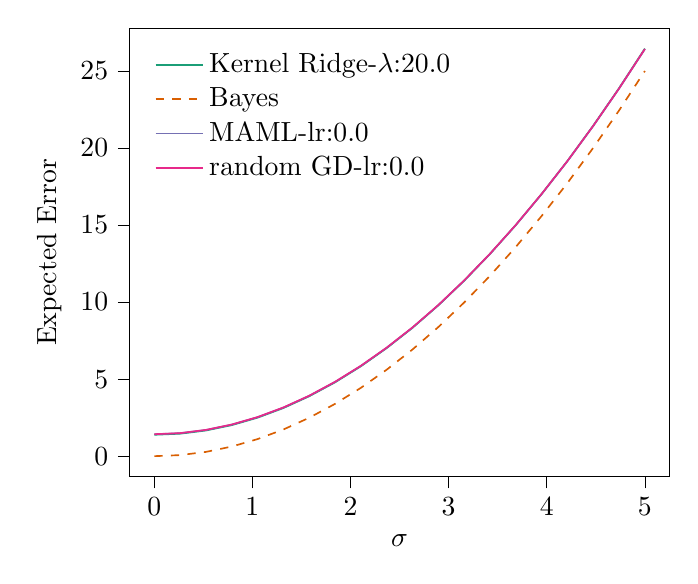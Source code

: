 % This file was created with tikzplotlib v0.10.1.
\begin{tikzpicture}

\definecolor{chocolate217952}{RGB}{217,95,2}
\definecolor{darkcyan27158119}{RGB}{27,158,119}
\definecolor{darkgray176}{RGB}{176,176,176}
\definecolor{deeppink23141138}{RGB}{231,41,138}
\definecolor{lightslategray117112179}{RGB}{117,112,179}

\begin{axis}[
legend cell align={left},
legend style={
  fill opacity=0.8,
  draw opacity=1,
  text opacity=1,
  at={(0.03,0.97)},
  anchor=north west,
  draw=none
},
tick align=outside,
tick pos=left,
x grid style={darkgray176},
xlabel={\(\displaystyle \sigma\)},
xmin=-0.25, xmax=5.25,
xtick style={color=black},
y grid style={darkgray176},
ylabel={Expected Error},
ymin=-1.322, ymax=27.763,
ytick style={color=black}
]
\addplot [semithick, darkcyan27158119]
table {%
0 1.387
0.263 1.457
0.526 1.665
0.789 2.012
1.053 2.498
1.316 3.123
1.579 3.886
1.842 4.788
2.105 5.829
2.368 7.009
2.632 8.328
2.895 9.785
3.158 11.381
3.421 13.116
3.684 14.99
3.947 17.003
4.211 19.154
4.474 21.444
4.737 23.873
5 26.441
};
\addlegendentry{Kernel Ridge-$\lambda$:20.0}
\addplot [semithick, chocolate217952, dashed]
table {%
0 0
0.263 0.069
0.526 0.277
0.789 0.623
1.053 1.108
1.316 1.731
1.579 2.492
1.842 3.392
2.105 4.43
2.368 5.607
2.632 6.922
2.895 8.376
3.158 9.968
3.421 11.698
3.684 13.567
3.947 15.575
4.211 17.721
4.474 20.005
4.737 22.428
5 24.989
};
\addlegendentry{Bayes}
\addplot [semithick, lightslategray117112179]
table {%
0 1.421
0.263 1.49
0.526 1.698
0.789 2.044
1.053 2.529
1.316 3.152
1.579 3.913
1.842 4.813
2.105 5.851
2.368 7.027
2.632 8.342
2.895 9.795
3.158 11.387
3.421 13.117
3.684 14.985
3.947 16.992
4.211 19.138
4.474 21.421
4.737 23.844
5 26.404
};
\addlegendentry{MAML-lr:0.0}
\addplot [semithick, deeppink23141138]
table {%
0 1.427
0.263 1.496
0.526 1.705
0.789 2.052
1.053 2.537
1.316 3.161
1.579 3.923
1.842 4.824
2.105 5.862
2.368 7.039
2.632 8.355
2.895 9.808
3.158 11.4
3.421 13.13
3.684 14.999
3.947 17.006
4.211 19.151
4.474 21.434
4.737 23.856
5 26.416
};
\addlegendentry{random GD-lr:0.0}
\end{axis}

\end{tikzpicture}
